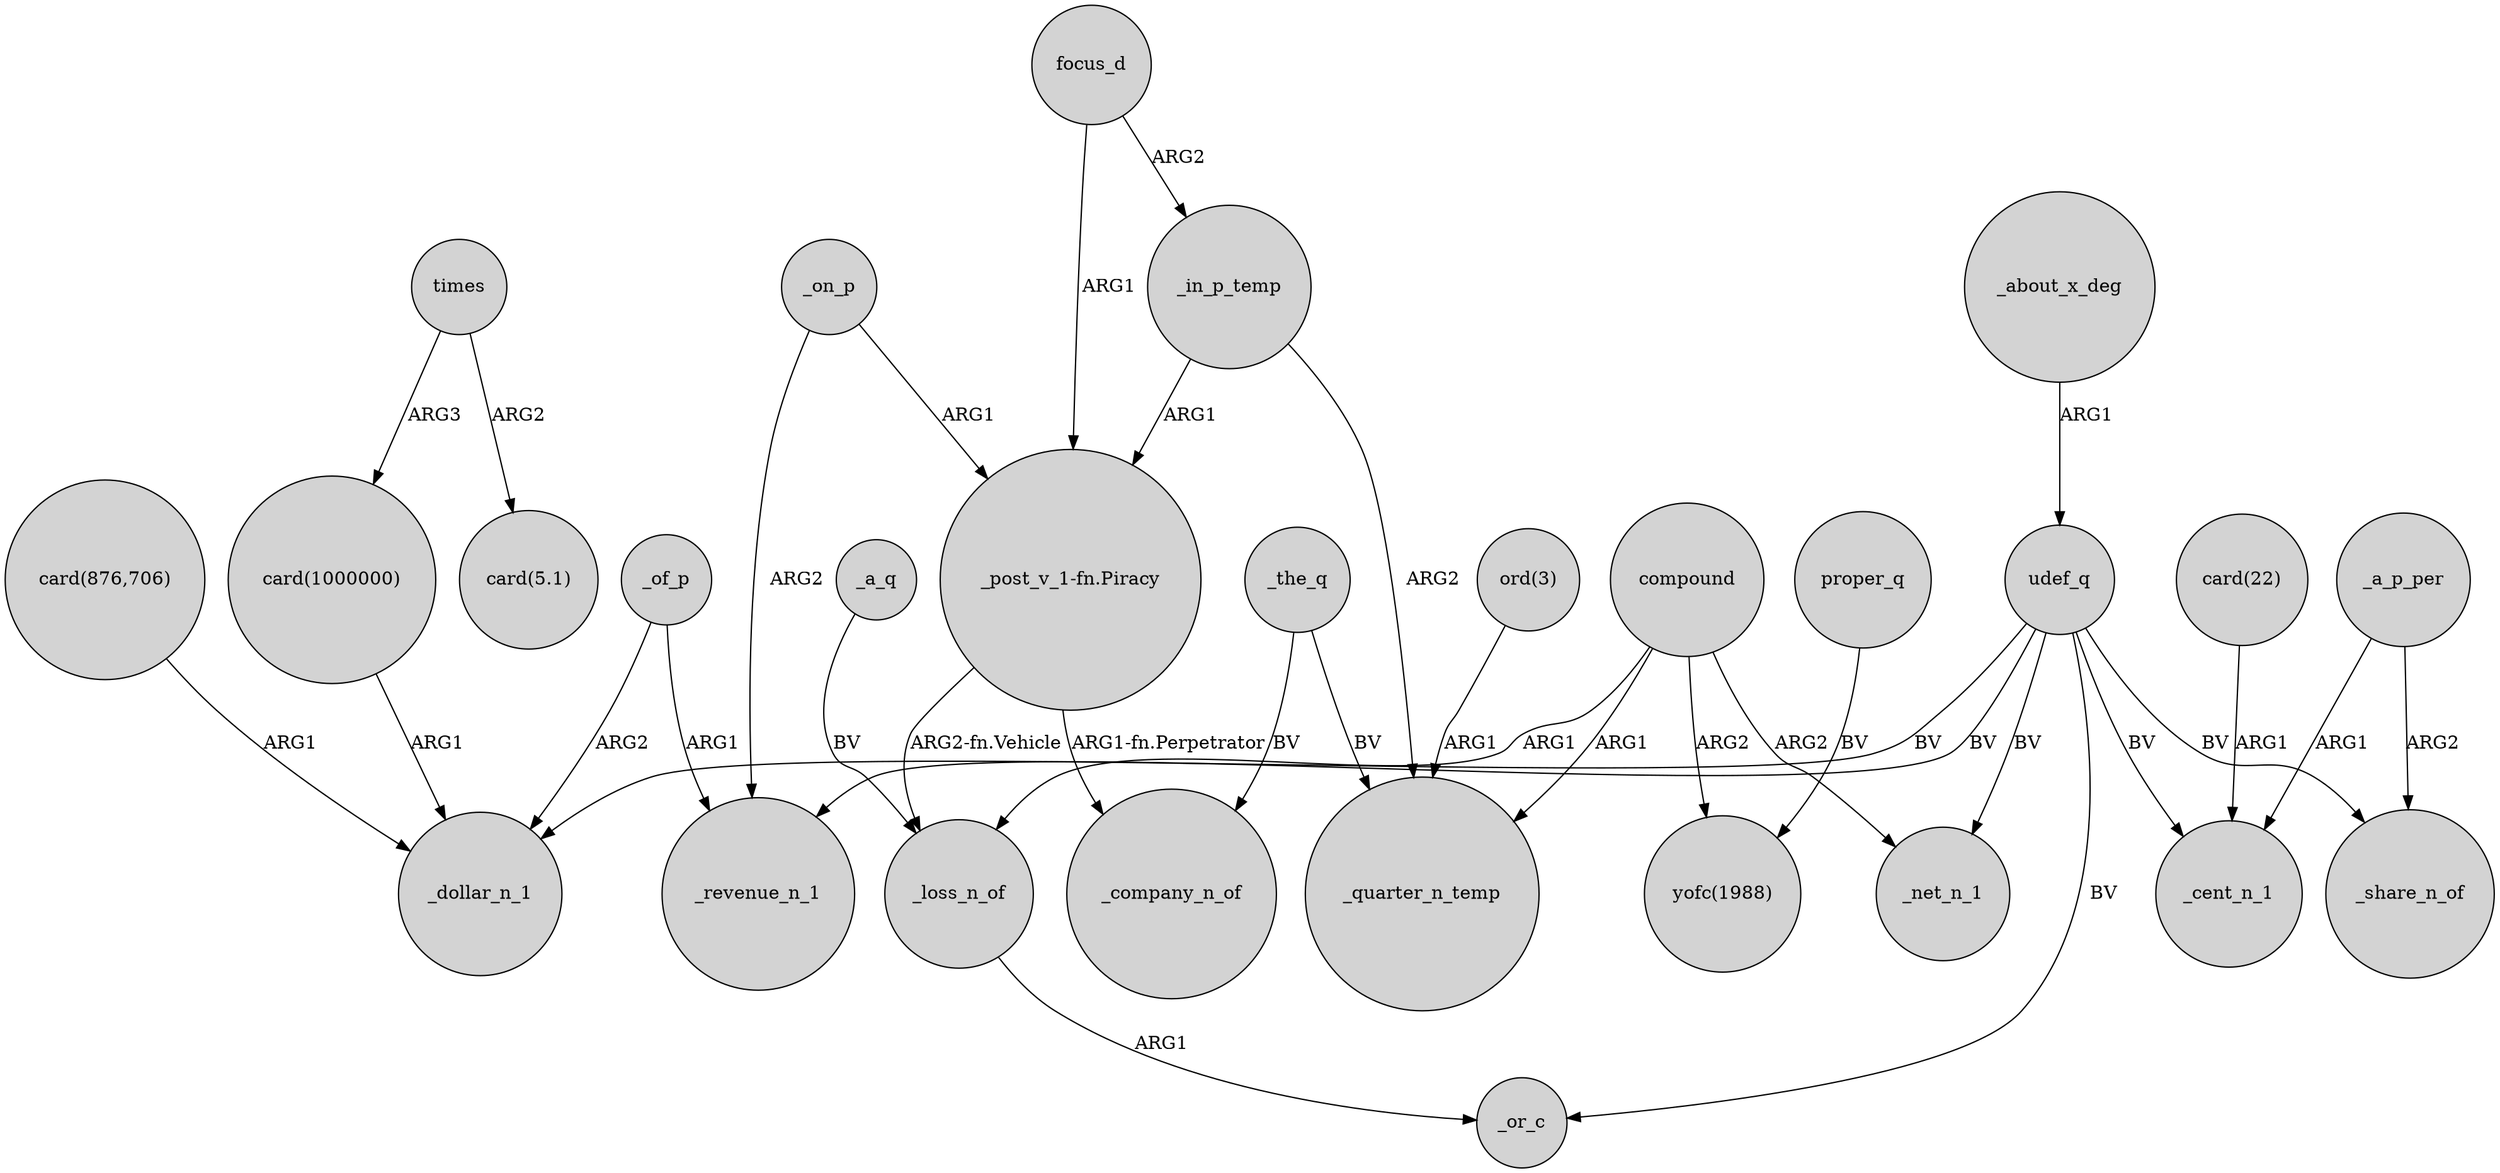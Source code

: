 digraph {
	node [shape=circle style=filled]
	"card(876,706)" -> _dollar_n_1 [label=ARG1]
	_a_q -> _loss_n_of [label=BV]
	_in_p_temp -> _quarter_n_temp [label=ARG2]
	compound -> _net_n_1 [label=ARG2]
	"ord(3)" -> _quarter_n_temp [label=ARG1]
	focus_d -> "_post_v_1-fn.Piracy" [label=ARG1]
	"_post_v_1-fn.Piracy" -> _loss_n_of [label="ARG2-fn.Vehicle"]
	_a_p_per -> _cent_n_1 [label=ARG1]
	compound -> _quarter_n_temp [label=ARG1]
	"_post_v_1-fn.Piracy" -> _company_n_of [label="ARG1-fn.Perpetrator"]
	_in_p_temp -> "_post_v_1-fn.Piracy" [label=ARG1]
	compound -> "yofc(1988)" [label=ARG2]
	_the_q -> _quarter_n_temp [label=BV]
	times -> "card(1000000)" [label=ARG3]
	"card(22)" -> _cent_n_1 [label=ARG1]
	_on_p -> _revenue_n_1 [label=ARG2]
	_of_p -> _revenue_n_1 [label=ARG1]
	_on_p -> "_post_v_1-fn.Piracy" [label=ARG1]
	udef_q -> _cent_n_1 [label=BV]
	udef_q -> _revenue_n_1 [label=BV]
	udef_q -> _or_c [label=BV]
	_about_x_deg -> udef_q [label=ARG1]
	compound -> _loss_n_of [label=ARG1]
	_a_p_per -> _share_n_of [label=ARG2]
	udef_q -> _share_n_of [label=BV]
	udef_q -> _net_n_1 [label=BV]
	udef_q -> _dollar_n_1 [label=BV]
	"card(1000000)" -> _dollar_n_1 [label=ARG1]
	focus_d -> _in_p_temp [label=ARG2]
	proper_q -> "yofc(1988)" [label=BV]
	_loss_n_of -> _or_c [label=ARG1]
	times -> "card(5.1)" [label=ARG2]
	_of_p -> _dollar_n_1 [label=ARG2]
	_the_q -> _company_n_of [label=BV]
}
